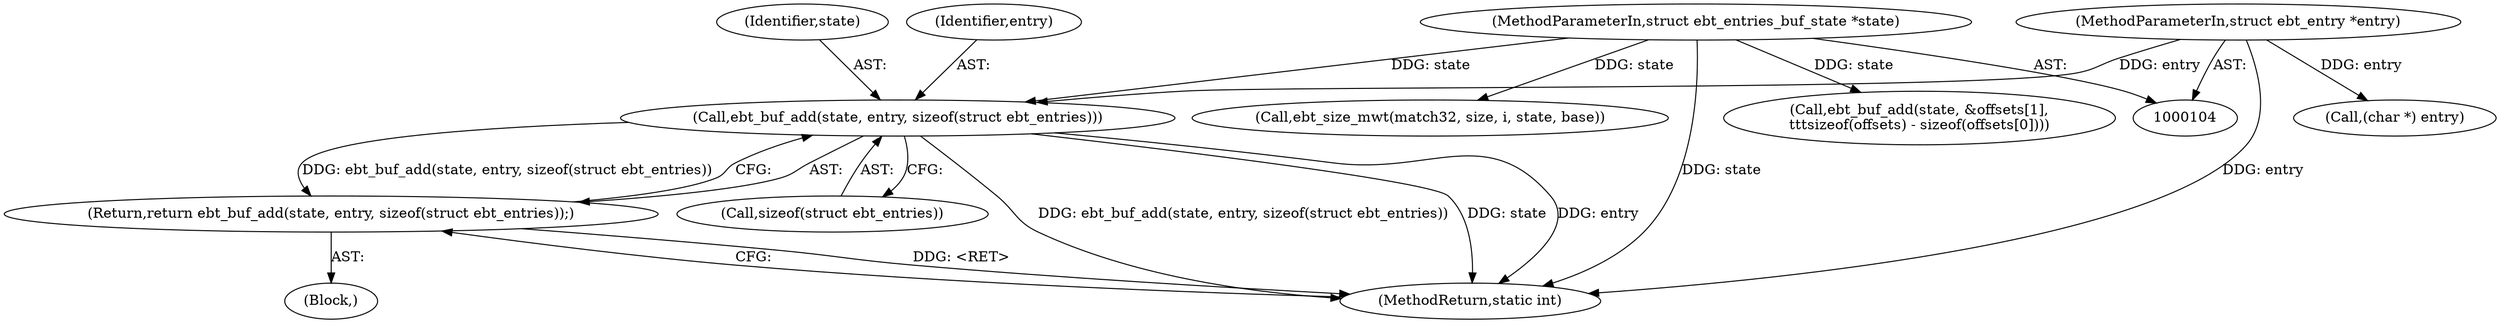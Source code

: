 digraph "0_linux_b71812168571fa55e44cdd0254471331b9c4c4c6_0@pointer" {
"1000145" [label="(Call,ebt_buf_add(state, entry, sizeof(struct ebt_entries)))"];
"1000108" [label="(MethodParameterIn,struct ebt_entries_buf_state *state)"];
"1000105" [label="(MethodParameterIn,struct ebt_entry *entry)"];
"1000144" [label="(Return,return ebt_buf_add(state, entry, sizeof(struct ebt_entries));)"];
"1000426" [label="(MethodReturn,static int)"];
"1000108" [label="(MethodParameterIn,struct ebt_entries_buf_state *state)"];
"1000138" [label="(Block,)"];
"1000145" [label="(Call,ebt_buf_add(state, entry, sizeof(struct ebt_entries)))"];
"1000243" [label="(Call,(char *) entry)"];
"1000147" [label="(Identifier,entry)"];
"1000146" [label="(Identifier,state)"];
"1000105" [label="(MethodParameterIn,struct ebt_entry *entry)"];
"1000144" [label="(Return,return ebt_buf_add(state, entry, sizeof(struct ebt_entries));)"];
"1000222" [label="(Call,ebt_buf_add(state, &offsets[1],\n\t\t\tsizeof(offsets) - sizeof(offsets[0])))"];
"1000148" [label="(Call,sizeof(struct ebt_entries))"];
"1000338" [label="(Call,ebt_size_mwt(match32, size, i, state, base))"];
"1000145" -> "1000144"  [label="AST: "];
"1000145" -> "1000148"  [label="CFG: "];
"1000146" -> "1000145"  [label="AST: "];
"1000147" -> "1000145"  [label="AST: "];
"1000148" -> "1000145"  [label="AST: "];
"1000144" -> "1000145"  [label="CFG: "];
"1000145" -> "1000426"  [label="DDG: ebt_buf_add(state, entry, sizeof(struct ebt_entries))"];
"1000145" -> "1000426"  [label="DDG: state"];
"1000145" -> "1000426"  [label="DDG: entry"];
"1000145" -> "1000144"  [label="DDG: ebt_buf_add(state, entry, sizeof(struct ebt_entries))"];
"1000108" -> "1000145"  [label="DDG: state"];
"1000105" -> "1000145"  [label="DDG: entry"];
"1000108" -> "1000104"  [label="AST: "];
"1000108" -> "1000426"  [label="DDG: state"];
"1000108" -> "1000222"  [label="DDG: state"];
"1000108" -> "1000338"  [label="DDG: state"];
"1000105" -> "1000104"  [label="AST: "];
"1000105" -> "1000426"  [label="DDG: entry"];
"1000105" -> "1000243"  [label="DDG: entry"];
"1000144" -> "1000138"  [label="AST: "];
"1000426" -> "1000144"  [label="CFG: "];
"1000144" -> "1000426"  [label="DDG: <RET>"];
}
